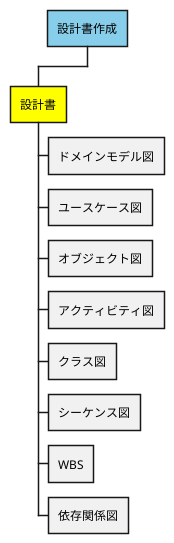 @startwbs 券売機
*[#SkyBlue] 設計書作成
**[#Yellow] 設計書
*** ドメインモデル図
*** ユースケース図
*** オブジェクト図
*** アクティビティ図
*** クラス図
*** シーケンス図
*** WBS
*** 依存関係図
@endwbs